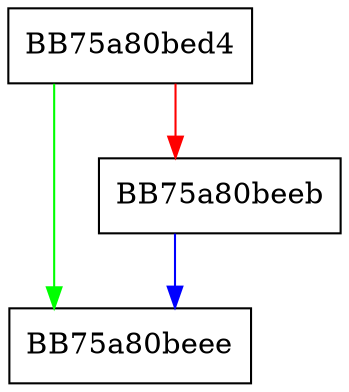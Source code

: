 digraph GetFileCopyStatus {
  node [shape="box"];
  graph [splines=ortho];
  BB75a80bed4 -> BB75a80beee [color="green"];
  BB75a80bed4 -> BB75a80beeb [color="red"];
  BB75a80beeb -> BB75a80beee [color="blue"];
}